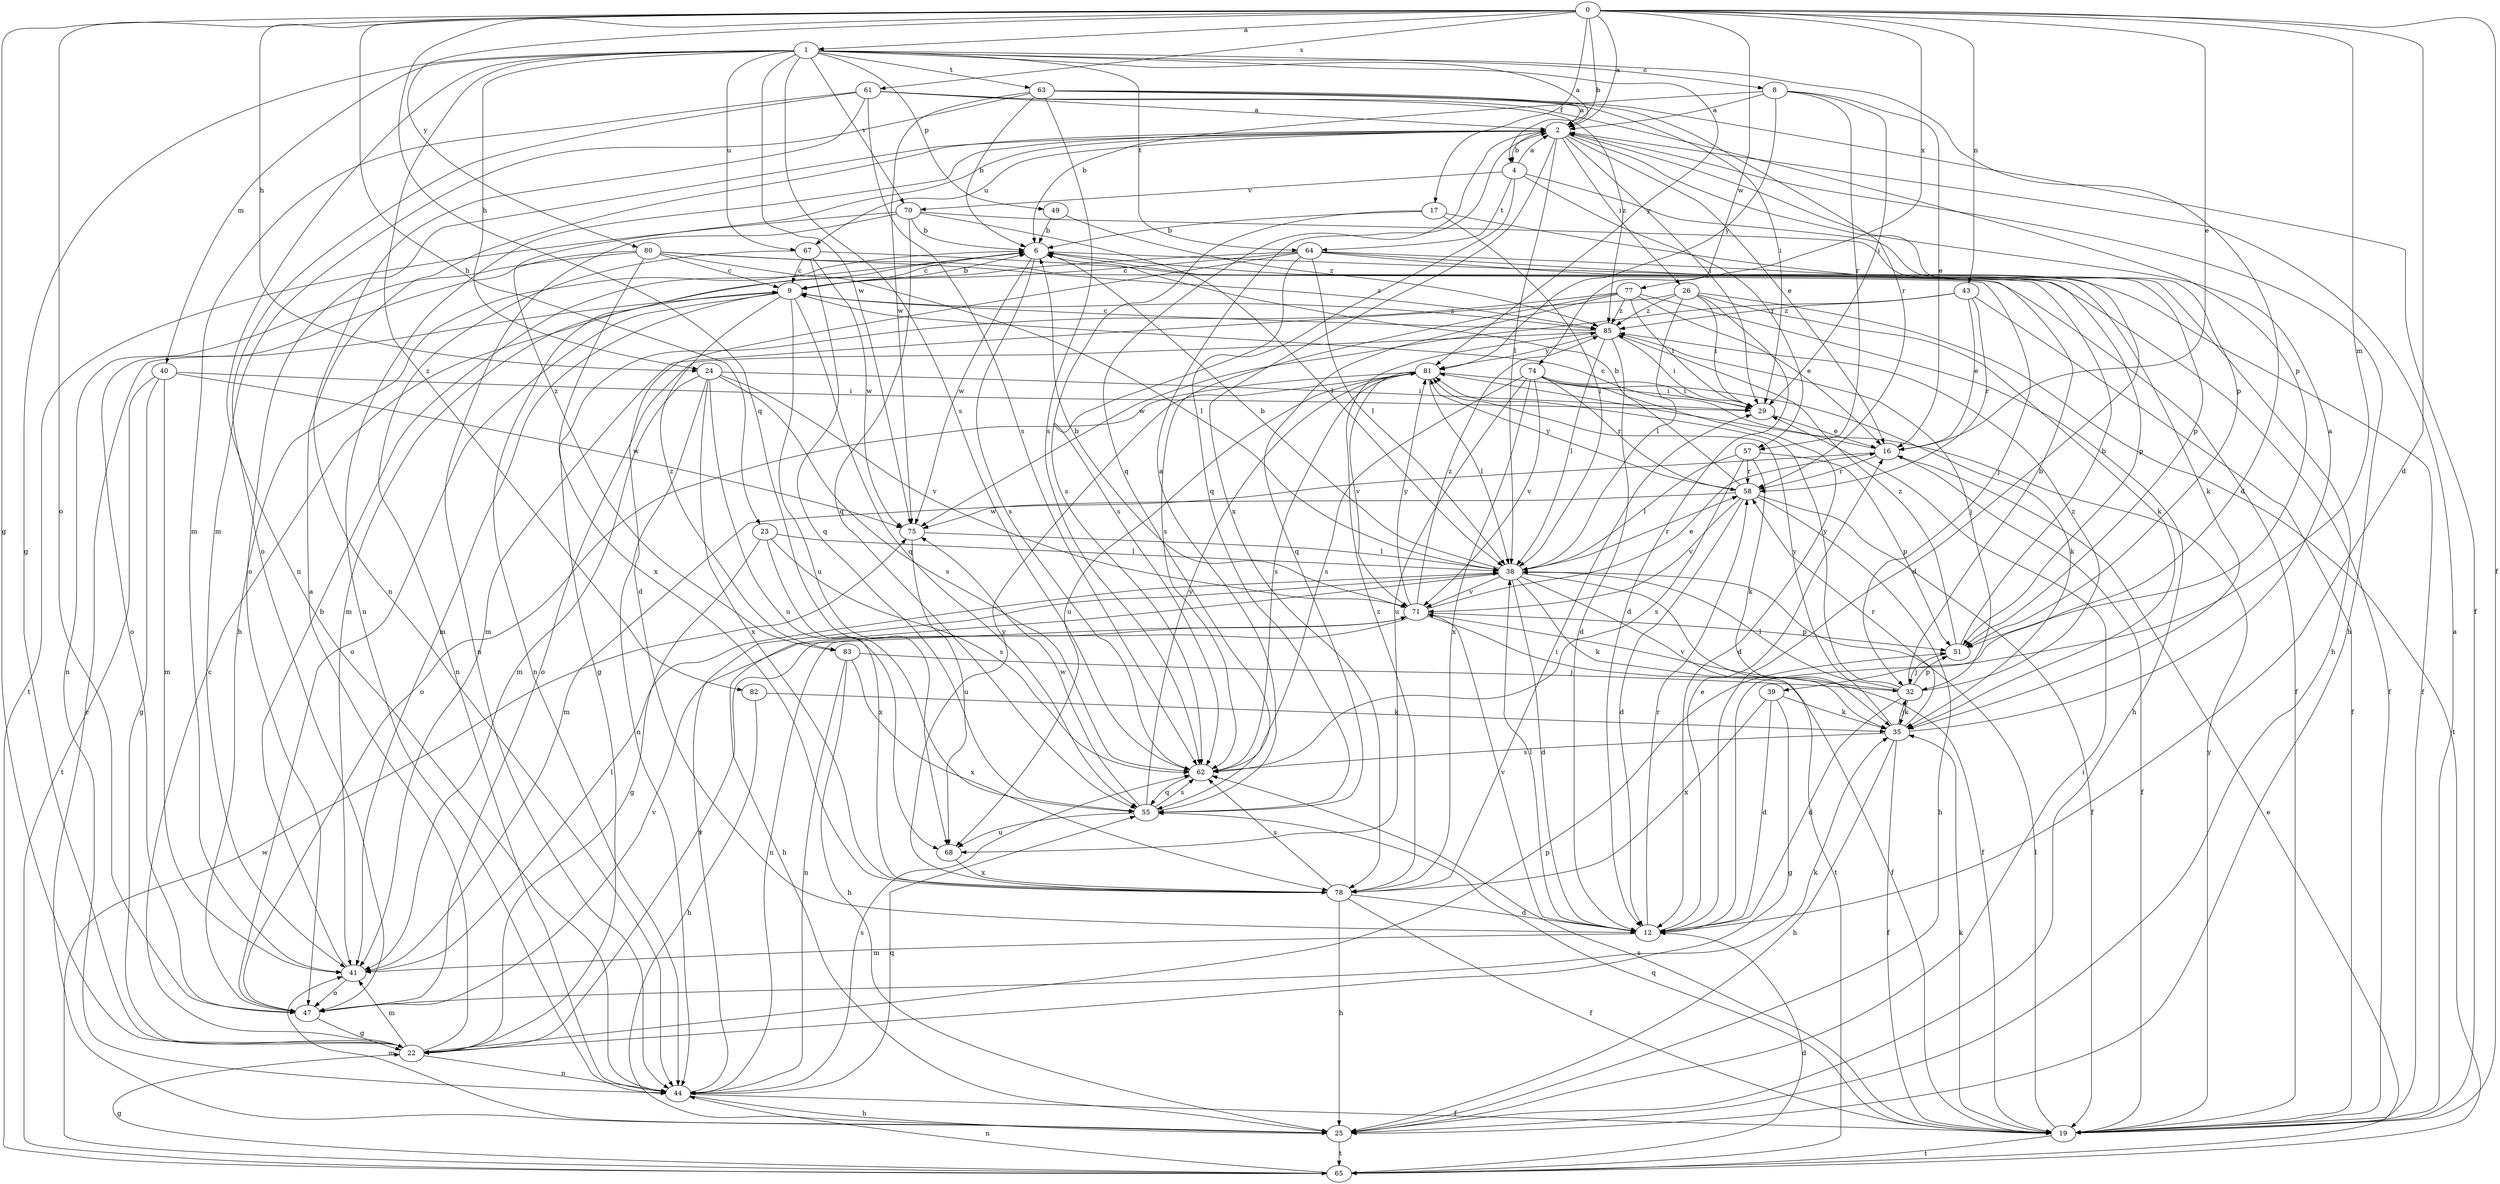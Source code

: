 strict digraph  {
0;
1;
2;
4;
6;
8;
9;
12;
16;
17;
19;
22;
23;
24;
25;
26;
29;
32;
35;
38;
39;
40;
41;
43;
44;
47;
49;
51;
55;
57;
58;
61;
62;
63;
64;
65;
67;
68;
70;
71;
74;
75;
77;
78;
80;
81;
82;
83;
85;
0 -> 1  [label=a];
0 -> 2  [label=a];
0 -> 4  [label=b];
0 -> 12  [label=d];
0 -> 16  [label=e];
0 -> 17  [label=f];
0 -> 19  [label=f];
0 -> 22  [label=g];
0 -> 23  [label=h];
0 -> 24  [label=h];
0 -> 39  [label=m];
0 -> 43  [label=n];
0 -> 47  [label=o];
0 -> 55  [label=q];
0 -> 61  [label=s];
0 -> 74  [label=w];
0 -> 77  [label=x];
0 -> 80  [label=y];
1 -> 2  [label=a];
1 -> 8  [label=c];
1 -> 12  [label=d];
1 -> 22  [label=g];
1 -> 24  [label=h];
1 -> 40  [label=m];
1 -> 44  [label=n];
1 -> 49  [label=p];
1 -> 62  [label=s];
1 -> 63  [label=t];
1 -> 64  [label=t];
1 -> 67  [label=u];
1 -> 70  [label=v];
1 -> 75  [label=w];
1 -> 81  [label=y];
1 -> 82  [label=z];
2 -> 4  [label=b];
2 -> 16  [label=e];
2 -> 25  [label=h];
2 -> 26  [label=i];
2 -> 29  [label=i];
2 -> 38  [label=l];
2 -> 44  [label=n];
2 -> 47  [label=o];
2 -> 51  [label=p];
2 -> 55  [label=q];
2 -> 67  [label=u];
2 -> 78  [label=x];
2 -> 83  [label=z];
4 -> 2  [label=a];
4 -> 25  [label=h];
4 -> 55  [label=q];
4 -> 57  [label=r];
4 -> 64  [label=t];
4 -> 70  [label=v];
6 -> 9  [label=c];
6 -> 19  [label=f];
6 -> 44  [label=n];
6 -> 62  [label=s];
6 -> 75  [label=w];
8 -> 2  [label=a];
8 -> 6  [label=b];
8 -> 16  [label=e];
8 -> 29  [label=i];
8 -> 57  [label=r];
8 -> 81  [label=y];
9 -> 6  [label=b];
9 -> 41  [label=m];
9 -> 47  [label=o];
9 -> 55  [label=q];
9 -> 68  [label=u];
9 -> 83  [label=z];
9 -> 85  [label=z];
12 -> 16  [label=e];
12 -> 38  [label=l];
12 -> 41  [label=m];
12 -> 58  [label=r];
12 -> 71  [label=v];
16 -> 9  [label=c];
16 -> 19  [label=f];
16 -> 41  [label=m];
16 -> 58  [label=r];
17 -> 6  [label=b];
17 -> 12  [label=d];
17 -> 38  [label=l];
17 -> 62  [label=s];
19 -> 2  [label=a];
19 -> 35  [label=k];
19 -> 38  [label=l];
19 -> 55  [label=q];
19 -> 62  [label=s];
19 -> 65  [label=t];
19 -> 81  [label=y];
22 -> 2  [label=a];
22 -> 9  [label=c];
22 -> 41  [label=m];
22 -> 44  [label=n];
22 -> 51  [label=p];
22 -> 71  [label=v];
23 -> 22  [label=g];
23 -> 38  [label=l];
23 -> 62  [label=s];
23 -> 78  [label=x];
24 -> 29  [label=i];
24 -> 41  [label=m];
24 -> 44  [label=n];
24 -> 62  [label=s];
24 -> 68  [label=u];
24 -> 71  [label=v];
24 -> 78  [label=x];
25 -> 9  [label=c];
25 -> 29  [label=i];
25 -> 41  [label=m];
25 -> 65  [label=t];
26 -> 12  [label=d];
26 -> 29  [label=i];
26 -> 35  [label=k];
26 -> 38  [label=l];
26 -> 41  [label=m];
26 -> 65  [label=t];
26 -> 85  [label=z];
29 -> 16  [label=e];
32 -> 6  [label=b];
32 -> 12  [label=d];
32 -> 35  [label=k];
32 -> 38  [label=l];
32 -> 51  [label=p];
32 -> 71  [label=v];
32 -> 81  [label=y];
32 -> 85  [label=z];
35 -> 2  [label=a];
35 -> 19  [label=f];
35 -> 25  [label=h];
35 -> 32  [label=j];
35 -> 58  [label=r];
35 -> 62  [label=s];
35 -> 81  [label=y];
38 -> 6  [label=b];
38 -> 12  [label=d];
38 -> 19  [label=f];
38 -> 25  [label=h];
38 -> 35  [label=k];
38 -> 58  [label=r];
38 -> 65  [label=t];
38 -> 71  [label=v];
39 -> 12  [label=d];
39 -> 22  [label=g];
39 -> 35  [label=k];
39 -> 78  [label=x];
40 -> 22  [label=g];
40 -> 29  [label=i];
40 -> 41  [label=m];
40 -> 65  [label=t];
40 -> 75  [label=w];
41 -> 6  [label=b];
41 -> 38  [label=l];
41 -> 47  [label=o];
43 -> 16  [label=e];
43 -> 19  [label=f];
43 -> 58  [label=r];
43 -> 75  [label=w];
43 -> 85  [label=z];
44 -> 19  [label=f];
44 -> 25  [label=h];
44 -> 38  [label=l];
44 -> 55  [label=q];
44 -> 62  [label=s];
47 -> 6  [label=b];
47 -> 22  [label=g];
47 -> 35  [label=k];
47 -> 71  [label=v];
49 -> 6  [label=b];
49 -> 85  [label=z];
51 -> 6  [label=b];
51 -> 32  [label=j];
51 -> 85  [label=z];
55 -> 2  [label=a];
55 -> 62  [label=s];
55 -> 68  [label=u];
55 -> 75  [label=w];
55 -> 81  [label=y];
57 -> 35  [label=k];
57 -> 38  [label=l];
57 -> 51  [label=p];
57 -> 58  [label=r];
57 -> 62  [label=s];
58 -> 6  [label=b];
58 -> 12  [label=d];
58 -> 19  [label=f];
58 -> 25  [label=h];
58 -> 71  [label=v];
58 -> 75  [label=w];
58 -> 81  [label=y];
61 -> 2  [label=a];
61 -> 41  [label=m];
61 -> 44  [label=n];
61 -> 47  [label=o];
61 -> 51  [label=p];
61 -> 62  [label=s];
61 -> 85  [label=z];
62 -> 55  [label=q];
63 -> 2  [label=a];
63 -> 6  [label=b];
63 -> 19  [label=f];
63 -> 29  [label=i];
63 -> 41  [label=m];
63 -> 58  [label=r];
63 -> 62  [label=s];
63 -> 75  [label=w];
64 -> 9  [label=c];
64 -> 12  [label=d];
64 -> 19  [label=f];
64 -> 35  [label=k];
64 -> 38  [label=l];
64 -> 41  [label=m];
64 -> 51  [label=p];
64 -> 62  [label=s];
65 -> 12  [label=d];
65 -> 16  [label=e];
65 -> 22  [label=g];
65 -> 44  [label=n];
65 -> 75  [label=w];
67 -> 9  [label=c];
67 -> 19  [label=f];
67 -> 44  [label=n];
67 -> 55  [label=q];
67 -> 75  [label=w];
68 -> 78  [label=x];
70 -> 6  [label=b];
70 -> 38  [label=l];
70 -> 44  [label=n];
70 -> 51  [label=p];
70 -> 55  [label=q];
70 -> 65  [label=t];
71 -> 6  [label=b];
71 -> 16  [label=e];
71 -> 19  [label=f];
71 -> 44  [label=n];
71 -> 51  [label=p];
71 -> 81  [label=y];
71 -> 85  [label=z];
74 -> 12  [label=d];
74 -> 29  [label=i];
74 -> 35  [label=k];
74 -> 58  [label=r];
74 -> 62  [label=s];
74 -> 68  [label=u];
74 -> 71  [label=v];
74 -> 78  [label=x];
75 -> 38  [label=l];
75 -> 68  [label=u];
77 -> 16  [label=e];
77 -> 22  [label=g];
77 -> 25  [label=h];
77 -> 29  [label=i];
77 -> 55  [label=q];
77 -> 62  [label=s];
77 -> 85  [label=z];
78 -> 12  [label=d];
78 -> 19  [label=f];
78 -> 25  [label=h];
78 -> 29  [label=i];
78 -> 62  [label=s];
78 -> 81  [label=y];
78 -> 85  [label=z];
80 -> 9  [label=c];
80 -> 32  [label=j];
80 -> 38  [label=l];
80 -> 44  [label=n];
80 -> 47  [label=o];
80 -> 78  [label=x];
80 -> 85  [label=z];
81 -> 29  [label=i];
81 -> 38  [label=l];
81 -> 47  [label=o];
81 -> 62  [label=s];
81 -> 68  [label=u];
81 -> 71  [label=v];
82 -> 25  [label=h];
82 -> 35  [label=k];
83 -> 25  [label=h];
83 -> 32  [label=j];
83 -> 44  [label=n];
83 -> 78  [label=x];
85 -> 9  [label=c];
85 -> 12  [label=d];
85 -> 29  [label=i];
85 -> 32  [label=j];
85 -> 38  [label=l];
85 -> 47  [label=o];
85 -> 81  [label=y];
}
